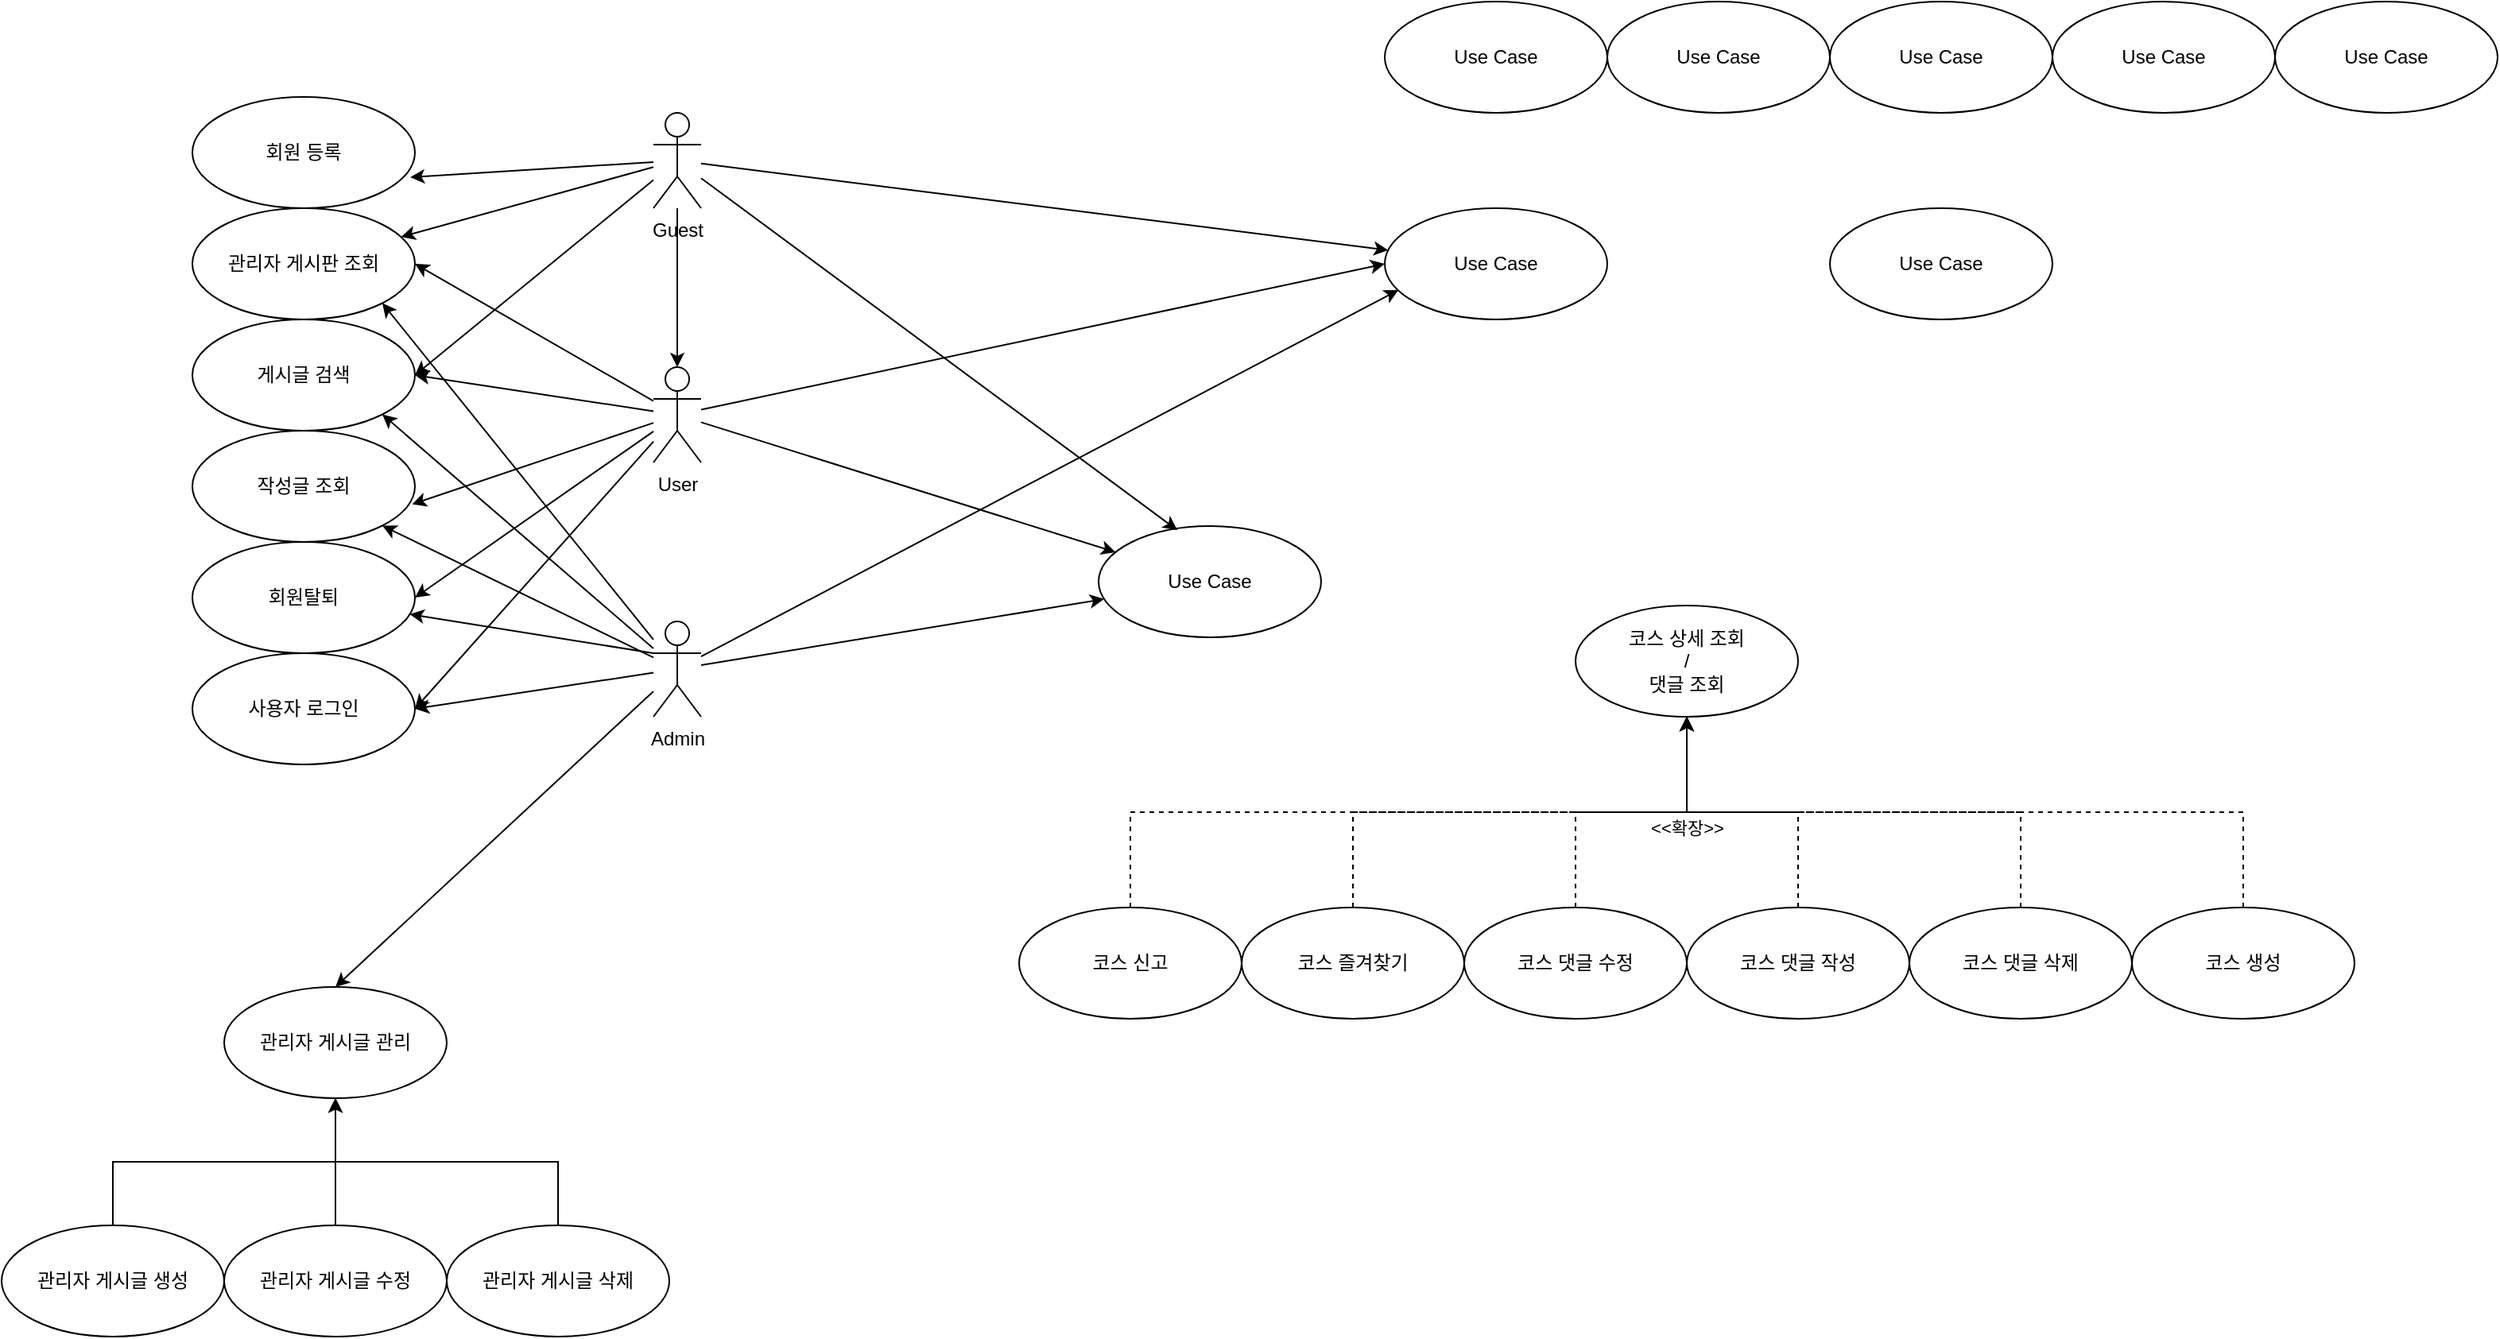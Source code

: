 <mxfile version="20.0.4" type="github">
  <diagram id="C6OX11pUsywgYTWx1f4p" name="Page-1">
    <mxGraphModel dx="1483" dy="816" grid="1" gridSize="10" guides="1" tooltips="1" connect="1" arrows="1" fold="1" page="0" pageScale="1" pageWidth="827" pageHeight="1169" math="0" shadow="0">
      <root>
        <mxCell id="0" />
        <mxCell id="1" parent="0" />
        <mxCell id="GOCetqZbydDTcwRi5FND-1" value="User" style="shape=umlActor;verticalLabelPosition=bottom;verticalAlign=top;html=1;outlineConnect=0;labelBackgroundColor=none;" parent="1" vertex="1">
          <mxGeometry x="470" y="280" width="30" height="60" as="geometry" />
        </mxCell>
        <mxCell id="HhRDs5ZZaX0OzWnAWIKS-49" style="edgeStyle=orthogonalEdgeStyle;rounded=0;orthogonalLoop=1;jettySize=auto;html=1;" edge="1" parent="1" source="GOCetqZbydDTcwRi5FND-2" target="GOCetqZbydDTcwRi5FND-1">
          <mxGeometry relative="1" as="geometry" />
        </mxCell>
        <mxCell id="GOCetqZbydDTcwRi5FND-2" value="Guest" style="shape=umlActor;verticalLabelPosition=bottom;verticalAlign=top;html=1;outlineConnect=0;labelBackgroundColor=none;" parent="1" vertex="1">
          <mxGeometry x="470" y="120" width="30" height="60" as="geometry" />
        </mxCell>
        <mxCell id="GOCetqZbydDTcwRi5FND-3" value="Admin" style="shape=umlActor;verticalLabelPosition=bottom;verticalAlign=top;html=1;outlineConnect=0;labelBackgroundColor=none;" parent="1" vertex="1">
          <mxGeometry x="470" y="440" width="30" height="60" as="geometry" />
        </mxCell>
        <mxCell id="HhRDs5ZZaX0OzWnAWIKS-2" value="작성글 조회" style="ellipse;whiteSpace=wrap;html=1;" vertex="1" parent="1">
          <mxGeometry x="180" y="320" width="140" height="70" as="geometry" />
        </mxCell>
        <mxCell id="HhRDs5ZZaX0OzWnAWIKS-3" value="회원탈퇴" style="ellipse;whiteSpace=wrap;html=1;" vertex="1" parent="1">
          <mxGeometry x="180" y="390" width="140" height="70" as="geometry" />
        </mxCell>
        <mxCell id="HhRDs5ZZaX0OzWnAWIKS-4" value="게시글 검색" style="ellipse;whiteSpace=wrap;html=1;" vertex="1" parent="1">
          <mxGeometry x="180" y="250" width="140" height="70" as="geometry" />
        </mxCell>
        <mxCell id="HhRDs5ZZaX0OzWnAWIKS-5" value="사용자 로그인" style="ellipse;whiteSpace=wrap;html=1;" vertex="1" parent="1">
          <mxGeometry x="180" y="460" width="140" height="70" as="geometry" />
        </mxCell>
        <mxCell id="HhRDs5ZZaX0OzWnAWIKS-6" value="관리자 게시판 조회" style="ellipse;whiteSpace=wrap;html=1;" vertex="1" parent="1">
          <mxGeometry x="180" y="180" width="140" height="70" as="geometry" />
        </mxCell>
        <mxCell id="HhRDs5ZZaX0OzWnAWIKS-7" value="회원 등록" style="ellipse;whiteSpace=wrap;html=1;" vertex="1" parent="1">
          <mxGeometry x="180" y="110" width="140" height="70" as="geometry" />
        </mxCell>
        <mxCell id="HhRDs5ZZaX0OzWnAWIKS-8" value="Use Case" style="ellipse;whiteSpace=wrap;html=1;" vertex="1" parent="1">
          <mxGeometry x="750" y="380" width="140" height="70" as="geometry" />
        </mxCell>
        <mxCell id="HhRDs5ZZaX0OzWnAWIKS-9" value="Use Case" style="ellipse;whiteSpace=wrap;html=1;" vertex="1" parent="1">
          <mxGeometry x="930" y="180" width="140" height="70" as="geometry" />
        </mxCell>
        <mxCell id="HhRDs5ZZaX0OzWnAWIKS-33" style="edgeStyle=orthogonalEdgeStyle;rounded=0;orthogonalLoop=1;jettySize=auto;html=1;entryX=0.5;entryY=1;entryDx=0;entryDy=0;" edge="1" parent="1" source="HhRDs5ZZaX0OzWnAWIKS-10" target="HhRDs5ZZaX0OzWnAWIKS-12">
          <mxGeometry relative="1" as="geometry" />
        </mxCell>
        <mxCell id="HhRDs5ZZaX0OzWnAWIKS-10" value="관리자 게시글 수정" style="ellipse;whiteSpace=wrap;html=1;" vertex="1" parent="1">
          <mxGeometry x="200" y="820" width="140" height="70" as="geometry" />
        </mxCell>
        <mxCell id="HhRDs5ZZaX0OzWnAWIKS-32" style="edgeStyle=orthogonalEdgeStyle;rounded=0;orthogonalLoop=1;jettySize=auto;html=1;entryX=0.5;entryY=1;entryDx=0;entryDy=0;" edge="1" parent="1" source="HhRDs5ZZaX0OzWnAWIKS-11" target="HhRDs5ZZaX0OzWnAWIKS-12">
          <mxGeometry relative="1" as="geometry" />
        </mxCell>
        <mxCell id="HhRDs5ZZaX0OzWnAWIKS-11" value="관리자 게시글 생성" style="ellipse;whiteSpace=wrap;html=1;" vertex="1" parent="1">
          <mxGeometry x="60" y="820" width="140" height="70" as="geometry" />
        </mxCell>
        <mxCell id="HhRDs5ZZaX0OzWnAWIKS-12" value="관리자 게시글 관리" style="ellipse;whiteSpace=wrap;html=1;" vertex="1" parent="1">
          <mxGeometry x="200" y="670" width="140" height="70" as="geometry" />
        </mxCell>
        <mxCell id="HhRDs5ZZaX0OzWnAWIKS-34" style="edgeStyle=orthogonalEdgeStyle;rounded=0;orthogonalLoop=1;jettySize=auto;html=1;entryX=0.5;entryY=1;entryDx=0;entryDy=0;" edge="1" parent="1" source="HhRDs5ZZaX0OzWnAWIKS-13" target="HhRDs5ZZaX0OzWnAWIKS-12">
          <mxGeometry relative="1" as="geometry" />
        </mxCell>
        <mxCell id="HhRDs5ZZaX0OzWnAWIKS-13" value="관리자 게시글 삭제" style="ellipse;whiteSpace=wrap;html=1;" vertex="1" parent="1">
          <mxGeometry x="340" y="820" width="140" height="70" as="geometry" />
        </mxCell>
        <mxCell id="HhRDs5ZZaX0OzWnAWIKS-65" style="edgeStyle=orthogonalEdgeStyle;rounded=0;orthogonalLoop=1;jettySize=auto;html=1;dashed=1;" edge="1" parent="1" source="HhRDs5ZZaX0OzWnAWIKS-14" target="HhRDs5ZZaX0OzWnAWIKS-20">
          <mxGeometry relative="1" as="geometry">
            <Array as="points">
              <mxPoint x="770" y="560" />
              <mxPoint x="1120" y="560" />
            </Array>
          </mxGeometry>
        </mxCell>
        <mxCell id="HhRDs5ZZaX0OzWnAWIKS-14" value="코스 신고&lt;br&gt;" style="ellipse;whiteSpace=wrap;html=1;" vertex="1" parent="1">
          <mxGeometry x="700" y="620" width="140" height="70" as="geometry" />
        </mxCell>
        <mxCell id="HhRDs5ZZaX0OzWnAWIKS-66" style="edgeStyle=orthogonalEdgeStyle;rounded=0;orthogonalLoop=1;jettySize=auto;html=1;dashed=1;" edge="1" parent="1" source="HhRDs5ZZaX0OzWnAWIKS-15" target="HhRDs5ZZaX0OzWnAWIKS-20">
          <mxGeometry relative="1" as="geometry">
            <Array as="points">
              <mxPoint x="910" y="560" />
              <mxPoint x="1120" y="560" />
            </Array>
          </mxGeometry>
        </mxCell>
        <mxCell id="HhRDs5ZZaX0OzWnAWIKS-15" value="코스 즐겨찾기" style="ellipse;whiteSpace=wrap;html=1;" vertex="1" parent="1">
          <mxGeometry x="840" y="620" width="140" height="70" as="geometry" />
        </mxCell>
        <mxCell id="HhRDs5ZZaX0OzWnAWIKS-67" style="edgeStyle=orthogonalEdgeStyle;rounded=0;orthogonalLoop=1;jettySize=auto;html=1;entryX=0.5;entryY=1;entryDx=0;entryDy=0;dashed=1;" edge="1" parent="1" source="HhRDs5ZZaX0OzWnAWIKS-16" target="HhRDs5ZZaX0OzWnAWIKS-20">
          <mxGeometry relative="1" as="geometry" />
        </mxCell>
        <mxCell id="HhRDs5ZZaX0OzWnAWIKS-16" value="코스 댓글 수정" style="ellipse;whiteSpace=wrap;html=1;" vertex="1" parent="1">
          <mxGeometry x="980" y="620" width="140" height="70" as="geometry" />
        </mxCell>
        <mxCell id="HhRDs5ZZaX0OzWnAWIKS-68" style="edgeStyle=orthogonalEdgeStyle;rounded=0;orthogonalLoop=1;jettySize=auto;html=1;entryX=0.5;entryY=1;entryDx=0;entryDy=0;dashed=1;" edge="1" parent="1" source="HhRDs5ZZaX0OzWnAWIKS-17" target="HhRDs5ZZaX0OzWnAWIKS-20">
          <mxGeometry relative="1" as="geometry" />
        </mxCell>
        <mxCell id="HhRDs5ZZaX0OzWnAWIKS-17" value="코스 댓글 작성" style="ellipse;whiteSpace=wrap;html=1;" vertex="1" parent="1">
          <mxGeometry x="1120" y="620" width="140" height="70" as="geometry" />
        </mxCell>
        <mxCell id="HhRDs5ZZaX0OzWnAWIKS-69" style="edgeStyle=orthogonalEdgeStyle;rounded=0;orthogonalLoop=1;jettySize=auto;html=1;entryX=0.5;entryY=1;entryDx=0;entryDy=0;dashed=1;" edge="1" parent="1" source="HhRDs5ZZaX0OzWnAWIKS-18" target="HhRDs5ZZaX0OzWnAWIKS-20">
          <mxGeometry relative="1" as="geometry">
            <Array as="points">
              <mxPoint x="1330" y="560" />
              <mxPoint x="1120" y="560" />
            </Array>
          </mxGeometry>
        </mxCell>
        <mxCell id="HhRDs5ZZaX0OzWnAWIKS-18" value="코스 댓글 삭제" style="ellipse;whiteSpace=wrap;html=1;" vertex="1" parent="1">
          <mxGeometry x="1260" y="620" width="140" height="70" as="geometry" />
        </mxCell>
        <mxCell id="HhRDs5ZZaX0OzWnAWIKS-70" style="edgeStyle=orthogonalEdgeStyle;rounded=0;orthogonalLoop=1;jettySize=auto;html=1;entryX=0.5;entryY=1;entryDx=0;entryDy=0;dashed=1;" edge="1" parent="1" source="HhRDs5ZZaX0OzWnAWIKS-19" target="HhRDs5ZZaX0OzWnAWIKS-20">
          <mxGeometry relative="1" as="geometry">
            <Array as="points">
              <mxPoint x="1470" y="560" />
              <mxPoint x="1120" y="560" />
            </Array>
          </mxGeometry>
        </mxCell>
        <mxCell id="HhRDs5ZZaX0OzWnAWIKS-71" value="&amp;lt;&amp;lt;확장&amp;gt;&amp;gt;" style="edgeLabel;html=1;align=center;verticalAlign=middle;resizable=0;points=[];" vertex="1" connectable="0" parent="HhRDs5ZZaX0OzWnAWIKS-70">
          <mxGeometry x="0.794" y="3" relative="1" as="geometry">
            <mxPoint x="3" y="21" as="offset" />
          </mxGeometry>
        </mxCell>
        <mxCell id="HhRDs5ZZaX0OzWnAWIKS-19" value="코스 생성" style="ellipse;whiteSpace=wrap;html=1;" vertex="1" parent="1">
          <mxGeometry x="1400" y="620" width="140" height="70" as="geometry" />
        </mxCell>
        <mxCell id="HhRDs5ZZaX0OzWnAWIKS-20" value="코스 상세 조회&lt;br&gt;/&lt;br&gt;댓글 조회" style="ellipse;whiteSpace=wrap;html=1;" vertex="1" parent="1">
          <mxGeometry x="1050" y="430" width="140" height="70" as="geometry" />
        </mxCell>
        <mxCell id="HhRDs5ZZaX0OzWnAWIKS-21" value="Use Case" style="ellipse;whiteSpace=wrap;html=1;" vertex="1" parent="1">
          <mxGeometry x="1210" y="180" width="140" height="70" as="geometry" />
        </mxCell>
        <mxCell id="HhRDs5ZZaX0OzWnAWIKS-22" value="Use Case" style="ellipse;whiteSpace=wrap;html=1;" vertex="1" parent="1">
          <mxGeometry x="930" y="50" width="140" height="70" as="geometry" />
        </mxCell>
        <mxCell id="HhRDs5ZZaX0OzWnAWIKS-23" value="Use Case" style="ellipse;whiteSpace=wrap;html=1;" vertex="1" parent="1">
          <mxGeometry x="1070" y="50" width="140" height="70" as="geometry" />
        </mxCell>
        <mxCell id="HhRDs5ZZaX0OzWnAWIKS-24" value="Use Case" style="ellipse;whiteSpace=wrap;html=1;" vertex="1" parent="1">
          <mxGeometry x="1210" y="50" width="140" height="70" as="geometry" />
        </mxCell>
        <mxCell id="HhRDs5ZZaX0OzWnAWIKS-25" value="Use Case" style="ellipse;whiteSpace=wrap;html=1;" vertex="1" parent="1">
          <mxGeometry x="1350" y="50" width="140" height="70" as="geometry" />
        </mxCell>
        <mxCell id="HhRDs5ZZaX0OzWnAWIKS-26" value="Use Case" style="ellipse;whiteSpace=wrap;html=1;" vertex="1" parent="1">
          <mxGeometry x="1490" y="50" width="140" height="70" as="geometry" />
        </mxCell>
        <mxCell id="HhRDs5ZZaX0OzWnAWIKS-27" value="" style="endArrow=classic;html=1;rounded=0;entryX=1;entryY=0.5;entryDx=0;entryDy=0;" edge="1" parent="1" source="GOCetqZbydDTcwRi5FND-3" target="HhRDs5ZZaX0OzWnAWIKS-5">
          <mxGeometry width="50" height="50" relative="1" as="geometry">
            <mxPoint x="540" y="500" as="sourcePoint" />
            <mxPoint x="590" y="450" as="targetPoint" />
          </mxGeometry>
        </mxCell>
        <mxCell id="HhRDs5ZZaX0OzWnAWIKS-28" value="" style="endArrow=classic;html=1;rounded=0;entryX=0.5;entryY=0;entryDx=0;entryDy=0;" edge="1" parent="1" source="GOCetqZbydDTcwRi5FND-3" target="HhRDs5ZZaX0OzWnAWIKS-12">
          <mxGeometry width="50" height="50" relative="1" as="geometry">
            <mxPoint x="540" y="500" as="sourcePoint" />
            <mxPoint x="590" y="450" as="targetPoint" />
          </mxGeometry>
        </mxCell>
        <mxCell id="HhRDs5ZZaX0OzWnAWIKS-35" value="" style="endArrow=classic;html=1;rounded=0;exitX=0;exitY=0.333;exitDx=0;exitDy=0;exitPerimeter=0;" edge="1" parent="1" source="GOCetqZbydDTcwRi5FND-3" target="HhRDs5ZZaX0OzWnAWIKS-3">
          <mxGeometry width="50" height="50" relative="1" as="geometry">
            <mxPoint x="410" y="483.947" as="sourcePoint" />
            <mxPoint x="330.0" y="505" as="targetPoint" />
          </mxGeometry>
        </mxCell>
        <mxCell id="HhRDs5ZZaX0OzWnAWIKS-36" value="" style="endArrow=classic;html=1;rounded=0;entryX=1;entryY=1;entryDx=0;entryDy=0;" edge="1" parent="1" source="GOCetqZbydDTcwRi5FND-3" target="HhRDs5ZZaX0OzWnAWIKS-2">
          <mxGeometry width="50" height="50" relative="1" as="geometry">
            <mxPoint x="410" y="470" as="sourcePoint" />
            <mxPoint x="323.663" y="449.552" as="targetPoint" />
          </mxGeometry>
        </mxCell>
        <mxCell id="HhRDs5ZZaX0OzWnAWIKS-37" value="" style="endArrow=classic;html=1;rounded=0;entryX=1;entryY=1;entryDx=0;entryDy=0;" edge="1" parent="1" source="GOCetqZbydDTcwRi5FND-3" target="HhRDs5ZZaX0OzWnAWIKS-4">
          <mxGeometry width="50" height="50" relative="1" as="geometry">
            <mxPoint x="420" y="480" as="sourcePoint" />
            <mxPoint x="333.663" y="459.552" as="targetPoint" />
          </mxGeometry>
        </mxCell>
        <mxCell id="HhRDs5ZZaX0OzWnAWIKS-39" value="" style="endArrow=classic;html=1;rounded=0;entryX=1;entryY=1;entryDx=0;entryDy=0;" edge="1" parent="1" source="GOCetqZbydDTcwRi5FND-3" target="HhRDs5ZZaX0OzWnAWIKS-6">
          <mxGeometry width="50" height="50" relative="1" as="geometry">
            <mxPoint x="410" y="459.063" as="sourcePoint" />
            <mxPoint x="310.005" y="319.492" as="targetPoint" />
          </mxGeometry>
        </mxCell>
        <mxCell id="HhRDs5ZZaX0OzWnAWIKS-40" value="" style="endArrow=classic;html=1;rounded=0;entryX=1;entryY=0.5;entryDx=0;entryDy=0;" edge="1" parent="1" source="GOCetqZbydDTcwRi5FND-1" target="HhRDs5ZZaX0OzWnAWIKS-5">
          <mxGeometry width="50" height="50" relative="1" as="geometry">
            <mxPoint x="530" y="490" as="sourcePoint" />
            <mxPoint x="580" y="440" as="targetPoint" />
          </mxGeometry>
        </mxCell>
        <mxCell id="HhRDs5ZZaX0OzWnAWIKS-41" value="" style="endArrow=classic;html=1;rounded=0;entryX=1;entryY=0.5;entryDx=0;entryDy=0;" edge="1" parent="1" source="GOCetqZbydDTcwRi5FND-1" target="HhRDs5ZZaX0OzWnAWIKS-3">
          <mxGeometry width="50" height="50" relative="1" as="geometry">
            <mxPoint x="420" y="469.063" as="sourcePoint" />
            <mxPoint x="320.005" y="329.492" as="targetPoint" />
          </mxGeometry>
        </mxCell>
        <mxCell id="HhRDs5ZZaX0OzWnAWIKS-42" value="" style="endArrow=classic;html=1;rounded=0;entryX=0.987;entryY=0.661;entryDx=0;entryDy=0;entryPerimeter=0;" edge="1" parent="1" source="GOCetqZbydDTcwRi5FND-1" target="HhRDs5ZZaX0OzWnAWIKS-2">
          <mxGeometry width="50" height="50" relative="1" as="geometry">
            <mxPoint x="430" y="479.063" as="sourcePoint" />
            <mxPoint x="330.005" y="339.492" as="targetPoint" />
          </mxGeometry>
        </mxCell>
        <mxCell id="HhRDs5ZZaX0OzWnAWIKS-43" value="" style="endArrow=classic;html=1;rounded=0;entryX=1;entryY=0.5;entryDx=0;entryDy=0;" edge="1" parent="1" source="GOCetqZbydDTcwRi5FND-1" target="HhRDs5ZZaX0OzWnAWIKS-4">
          <mxGeometry width="50" height="50" relative="1" as="geometry">
            <mxPoint x="440" y="489.063" as="sourcePoint" />
            <mxPoint x="340.005" y="349.492" as="targetPoint" />
          </mxGeometry>
        </mxCell>
        <mxCell id="HhRDs5ZZaX0OzWnAWIKS-44" value="" style="endArrow=classic;html=1;rounded=0;entryX=1;entryY=0.5;entryDx=0;entryDy=0;" edge="1" parent="1" source="GOCetqZbydDTcwRi5FND-1" target="HhRDs5ZZaX0OzWnAWIKS-6">
          <mxGeometry width="50" height="50" relative="1" as="geometry">
            <mxPoint x="450" y="499.063" as="sourcePoint" />
            <mxPoint x="350.005" y="359.492" as="targetPoint" />
          </mxGeometry>
        </mxCell>
        <mxCell id="HhRDs5ZZaX0OzWnAWIKS-45" value="" style="endArrow=classic;html=1;rounded=0;" edge="1" parent="1" source="GOCetqZbydDTcwRi5FND-2" target="HhRDs5ZZaX0OzWnAWIKS-6">
          <mxGeometry width="50" height="50" relative="1" as="geometry">
            <mxPoint x="480" y="311.364" as="sourcePoint" />
            <mxPoint x="330.0" y="225" as="targetPoint" />
          </mxGeometry>
        </mxCell>
        <mxCell id="HhRDs5ZZaX0OzWnAWIKS-46" value="" style="endArrow=classic;html=1;rounded=0;entryX=0.979;entryY=0.722;entryDx=0;entryDy=0;entryPerimeter=0;" edge="1" parent="1" source="GOCetqZbydDTcwRi5FND-2" target="HhRDs5ZZaX0OzWnAWIKS-7">
          <mxGeometry width="50" height="50" relative="1" as="geometry">
            <mxPoint x="490" y="321.364" as="sourcePoint" />
            <mxPoint x="340.0" y="235" as="targetPoint" />
          </mxGeometry>
        </mxCell>
        <mxCell id="HhRDs5ZZaX0OzWnAWIKS-47" value="" style="endArrow=classic;html=1;rounded=0;entryX=1;entryY=0.5;entryDx=0;entryDy=0;" edge="1" parent="1" source="GOCetqZbydDTcwRi5FND-2" target="HhRDs5ZZaX0OzWnAWIKS-4">
          <mxGeometry width="50" height="50" relative="1" as="geometry">
            <mxPoint x="480" y="164.161" as="sourcePoint" />
            <mxPoint x="321.367" y="208.162" as="targetPoint" />
          </mxGeometry>
        </mxCell>
        <mxCell id="HhRDs5ZZaX0OzWnAWIKS-50" value="" style="endArrow=classic;html=1;rounded=0;entryX=0.354;entryY=0.037;entryDx=0;entryDy=0;entryPerimeter=0;" edge="1" parent="1" source="GOCetqZbydDTcwRi5FND-2" target="HhRDs5ZZaX0OzWnAWIKS-8">
          <mxGeometry width="50" height="50" relative="1" as="geometry">
            <mxPoint x="810" y="460" as="sourcePoint" />
            <mxPoint x="860" y="410" as="targetPoint" />
          </mxGeometry>
        </mxCell>
        <mxCell id="HhRDs5ZZaX0OzWnAWIKS-51" value="" style="endArrow=classic;html=1;rounded=0;" edge="1" parent="1" source="GOCetqZbydDTcwRi5FND-2" target="HhRDs5ZZaX0OzWnAWIKS-9">
          <mxGeometry width="50" height="50" relative="1" as="geometry">
            <mxPoint x="490" y="174.161" as="sourcePoint" />
            <mxPoint x="331.367" y="218.162" as="targetPoint" />
          </mxGeometry>
        </mxCell>
        <mxCell id="HhRDs5ZZaX0OzWnAWIKS-52" value="" style="endArrow=classic;html=1;rounded=0;entryX=0;entryY=0.5;entryDx=0;entryDy=0;" edge="1" parent="1" source="GOCetqZbydDTcwRi5FND-1" target="HhRDs5ZZaX0OzWnAWIKS-9">
          <mxGeometry width="50" height="50" relative="1" as="geometry">
            <mxPoint x="810" y="460" as="sourcePoint" />
            <mxPoint x="860" y="410" as="targetPoint" />
          </mxGeometry>
        </mxCell>
        <mxCell id="HhRDs5ZZaX0OzWnAWIKS-53" value="" style="endArrow=classic;html=1;rounded=0;" edge="1" parent="1" source="GOCetqZbydDTcwRi5FND-1" target="HhRDs5ZZaX0OzWnAWIKS-8">
          <mxGeometry width="50" height="50" relative="1" as="geometry">
            <mxPoint x="500" y="184.161" as="sourcePoint" />
            <mxPoint x="341.367" y="228.162" as="targetPoint" />
          </mxGeometry>
        </mxCell>
        <mxCell id="HhRDs5ZZaX0OzWnAWIKS-54" value="" style="endArrow=classic;html=1;rounded=0;" edge="1" parent="1" source="GOCetqZbydDTcwRi5FND-3" target="HhRDs5ZZaX0OzWnAWIKS-8">
          <mxGeometry width="50" height="50" relative="1" as="geometry">
            <mxPoint x="510" y="324.254" as="sourcePoint" />
            <mxPoint x="698.981" y="377.849" as="targetPoint" />
          </mxGeometry>
        </mxCell>
        <mxCell id="HhRDs5ZZaX0OzWnAWIKS-55" value="" style="endArrow=classic;html=1;rounded=0;entryX=0.062;entryY=0.735;entryDx=0;entryDy=0;entryPerimeter=0;" edge="1" parent="1" source="GOCetqZbydDTcwRi5FND-3" target="HhRDs5ZZaX0OzWnAWIKS-9">
          <mxGeometry width="50" height="50" relative="1" as="geometry">
            <mxPoint x="510" y="475.181" as="sourcePoint" />
            <mxPoint x="700.983" y="413.822" as="targetPoint" />
          </mxGeometry>
        </mxCell>
      </root>
    </mxGraphModel>
  </diagram>
</mxfile>
